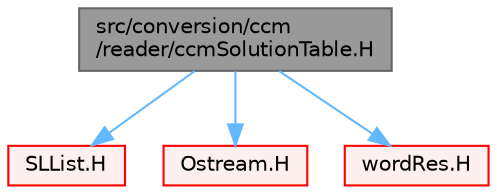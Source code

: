 digraph "src/conversion/ccm/reader/ccmSolutionTable.H"
{
 // LATEX_PDF_SIZE
  bgcolor="transparent";
  edge [fontname=Helvetica,fontsize=10,labelfontname=Helvetica,labelfontsize=10];
  node [fontname=Helvetica,fontsize=10,shape=box,height=0.2,width=0.4];
  Node1 [id="Node000001",label="src/conversion/ccm\l/reader/ccmSolutionTable.H",height=0.2,width=0.4,color="gray40", fillcolor="grey60", style="filled", fontcolor="black",tooltip="Containers for holding ccm solution and field listings."];
  Node1 -> Node2 [id="edge1_Node000001_Node000002",color="steelblue1",style="solid",tooltip=" "];
  Node2 [id="Node000002",label="SLList.H",height=0.2,width=0.4,color="red", fillcolor="#FFF0F0", style="filled",URL="$SLList_8H.html",tooltip="Non-intrusive singly-linked list."];
  Node1 -> Node43 [id="edge2_Node000001_Node000043",color="steelblue1",style="solid",tooltip=" "];
  Node43 [id="Node000043",label="Ostream.H",height=0.2,width=0.4,color="red", fillcolor="#FFF0F0", style="filled",URL="$Ostream_8H.html",tooltip=" "];
  Node1 -> Node75 [id="edge3_Node000001_Node000075",color="steelblue1",style="solid",tooltip=" "];
  Node75 [id="Node000075",label="wordRes.H",height=0.2,width=0.4,color="red", fillcolor="#FFF0F0", style="filled",URL="$wordRes_8H.html",tooltip=" "];
}
